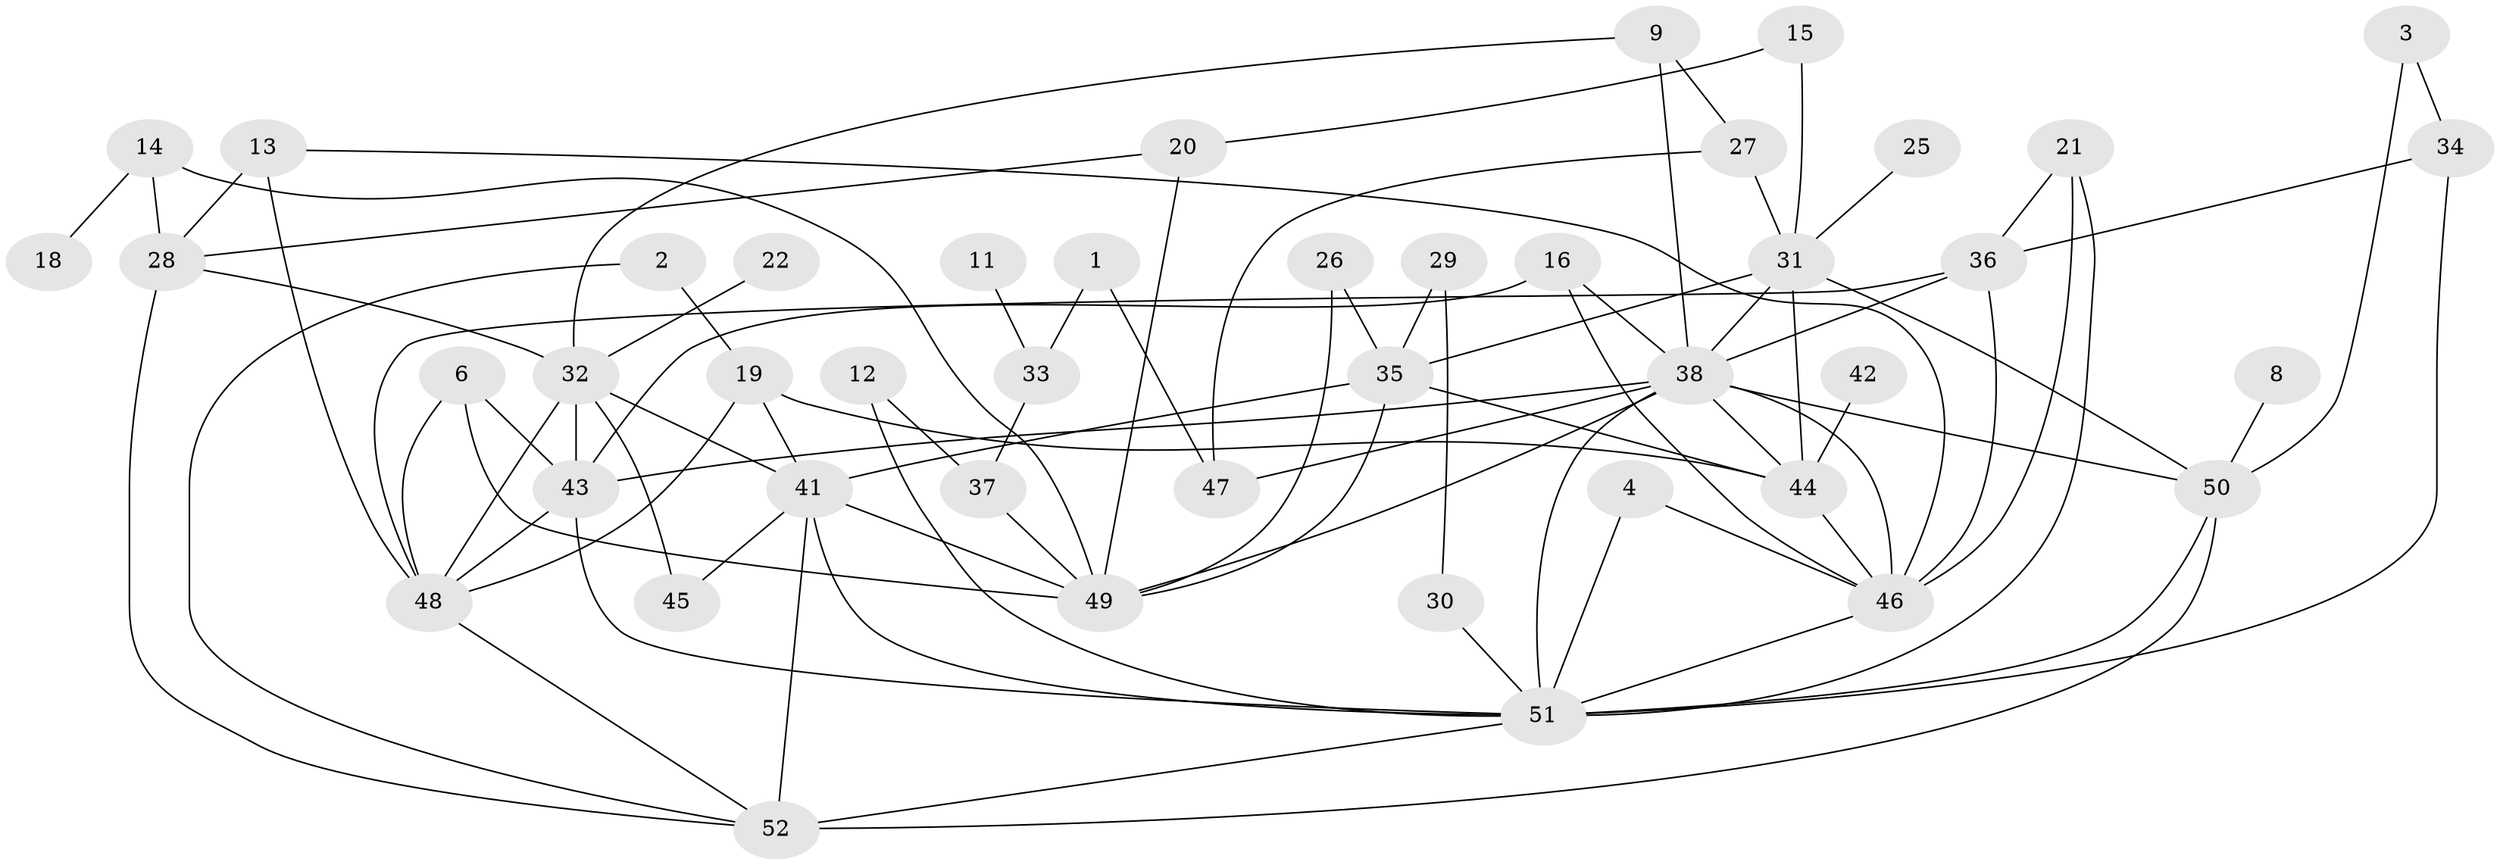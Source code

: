 // original degree distribution, {2: 0.22857142857142856, 6: 0.01904761904761905, 4: 0.1523809523809524, 3: 0.3047619047619048, 0: 0.08571428571428572, 1: 0.11428571428571428, 5: 0.047619047619047616, 7: 0.02857142857142857, 10: 0.009523809523809525, 8: 0.009523809523809525}
// Generated by graph-tools (version 1.1) at 2025/49/03/09/25 03:49:09]
// undirected, 44 vertices, 86 edges
graph export_dot {
graph [start="1"]
  node [color=gray90,style=filled];
  1;
  2;
  3;
  4;
  6;
  8;
  9;
  11;
  12;
  13;
  14;
  15;
  16;
  18;
  19;
  20;
  21;
  22;
  25;
  26;
  27;
  28;
  29;
  30;
  31;
  32;
  33;
  34;
  35;
  36;
  37;
  38;
  41;
  42;
  43;
  44;
  45;
  46;
  47;
  48;
  49;
  50;
  51;
  52;
  1 -- 33 [weight=1.0];
  1 -- 47 [weight=1.0];
  2 -- 19 [weight=1.0];
  2 -- 52 [weight=1.0];
  3 -- 34 [weight=1.0];
  3 -- 50 [weight=1.0];
  4 -- 46 [weight=1.0];
  4 -- 51 [weight=1.0];
  6 -- 43 [weight=1.0];
  6 -- 48 [weight=1.0];
  6 -- 49 [weight=1.0];
  8 -- 50 [weight=1.0];
  9 -- 27 [weight=1.0];
  9 -- 32 [weight=1.0];
  9 -- 38 [weight=1.0];
  11 -- 33 [weight=1.0];
  12 -- 37 [weight=1.0];
  12 -- 51 [weight=1.0];
  13 -- 28 [weight=1.0];
  13 -- 46 [weight=1.0];
  13 -- 48 [weight=1.0];
  14 -- 18 [weight=1.0];
  14 -- 28 [weight=1.0];
  14 -- 49 [weight=1.0];
  15 -- 20 [weight=1.0];
  15 -- 31 [weight=1.0];
  16 -- 38 [weight=1.0];
  16 -- 43 [weight=2.0];
  16 -- 46 [weight=1.0];
  19 -- 41 [weight=1.0];
  19 -- 44 [weight=1.0];
  19 -- 48 [weight=1.0];
  20 -- 28 [weight=1.0];
  20 -- 49 [weight=1.0];
  21 -- 36 [weight=1.0];
  21 -- 46 [weight=1.0];
  21 -- 51 [weight=1.0];
  22 -- 32 [weight=1.0];
  25 -- 31 [weight=1.0];
  26 -- 35 [weight=1.0];
  26 -- 49 [weight=1.0];
  27 -- 31 [weight=1.0];
  27 -- 47 [weight=1.0];
  28 -- 32 [weight=1.0];
  28 -- 52 [weight=1.0];
  29 -- 30 [weight=1.0];
  29 -- 35 [weight=1.0];
  30 -- 51 [weight=1.0];
  31 -- 35 [weight=1.0];
  31 -- 38 [weight=2.0];
  31 -- 44 [weight=1.0];
  31 -- 50 [weight=1.0];
  32 -- 41 [weight=3.0];
  32 -- 43 [weight=1.0];
  32 -- 45 [weight=1.0];
  32 -- 48 [weight=1.0];
  33 -- 37 [weight=1.0];
  34 -- 36 [weight=1.0];
  34 -- 51 [weight=1.0];
  35 -- 41 [weight=2.0];
  35 -- 44 [weight=1.0];
  35 -- 49 [weight=1.0];
  36 -- 38 [weight=1.0];
  36 -- 46 [weight=1.0];
  36 -- 48 [weight=1.0];
  37 -- 49 [weight=1.0];
  38 -- 43 [weight=2.0];
  38 -- 44 [weight=1.0];
  38 -- 46 [weight=2.0];
  38 -- 47 [weight=1.0];
  38 -- 49 [weight=1.0];
  38 -- 50 [weight=2.0];
  38 -- 51 [weight=1.0];
  41 -- 45 [weight=1.0];
  41 -- 49 [weight=1.0];
  41 -- 51 [weight=1.0];
  41 -- 52 [weight=1.0];
  42 -- 44 [weight=1.0];
  43 -- 48 [weight=1.0];
  43 -- 51 [weight=1.0];
  44 -- 46 [weight=1.0];
  46 -- 51 [weight=1.0];
  48 -- 52 [weight=1.0];
  50 -- 51 [weight=1.0];
  50 -- 52 [weight=2.0];
  51 -- 52 [weight=1.0];
}
